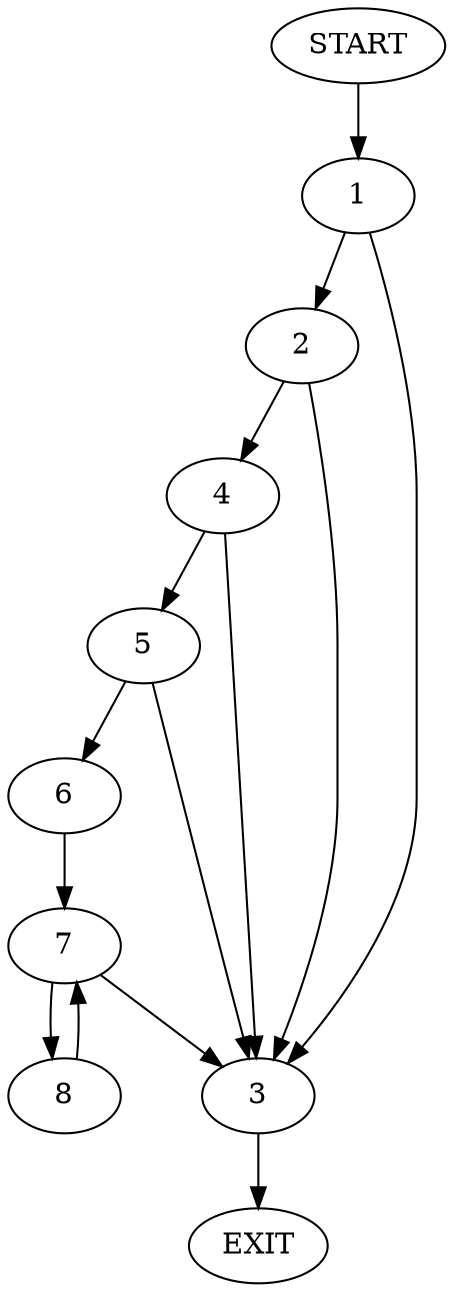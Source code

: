 digraph {
0 [label="START"]
9 [label="EXIT"]
0 -> 1
1 -> 2
1 -> 3
3 -> 9
2 -> 3
2 -> 4
4 -> 3
4 -> 5
5 -> 3
5 -> 6
6 -> 7
7 -> 3
7 -> 8
8 -> 7
}
